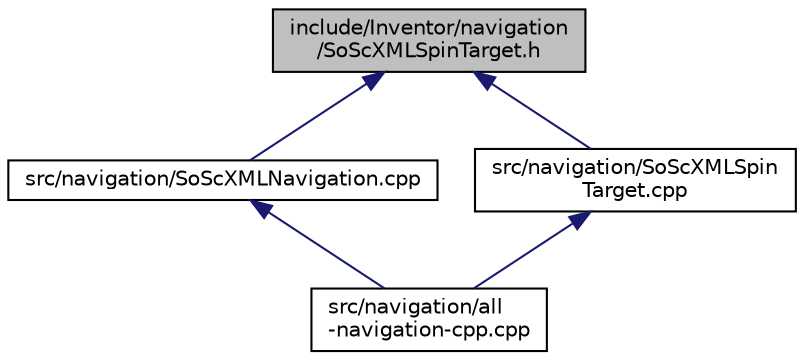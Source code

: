 digraph "include/Inventor/navigation/SoScXMLSpinTarget.h"
{
 // LATEX_PDF_SIZE
  edge [fontname="Helvetica",fontsize="10",labelfontname="Helvetica",labelfontsize="10"];
  node [fontname="Helvetica",fontsize="10",shape=record];
  Node1 [label="include/Inventor/navigation\l/SoScXMLSpinTarget.h",height=0.2,width=0.4,color="black", fillcolor="grey75", style="filled", fontcolor="black",tooltip=" "];
  Node1 -> Node2 [dir="back",color="midnightblue",fontsize="10",style="solid",fontname="Helvetica"];
  Node2 [label="src/navigation/SoScXMLNavigation.cpp",height=0.2,width=0.4,color="black", fillcolor="white", style="filled",URL="$SoScXMLNavigation_8cpp.html",tooltip=" "];
  Node2 -> Node3 [dir="back",color="midnightblue",fontsize="10",style="solid",fontname="Helvetica"];
  Node3 [label="src/navigation/all\l-navigation-cpp.cpp",height=0.2,width=0.4,color="black", fillcolor="white", style="filled",URL="$all-navigation-cpp_8cpp.html",tooltip=" "];
  Node1 -> Node4 [dir="back",color="midnightblue",fontsize="10",style="solid",fontname="Helvetica"];
  Node4 [label="src/navigation/SoScXMLSpin\lTarget.cpp",height=0.2,width=0.4,color="black", fillcolor="white", style="filled",URL="$SoScXMLSpinTarget_8cpp.html",tooltip=" "];
  Node4 -> Node3 [dir="back",color="midnightblue",fontsize="10",style="solid",fontname="Helvetica"];
}
